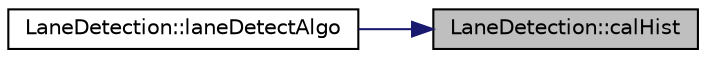 digraph "LaneDetection::calHist"
{
 // LATEX_PDF_SIZE
  edge [fontname="Helvetica",fontsize="10",labelfontname="Helvetica",labelfontsize="10"];
  node [fontname="Helvetica",fontsize="10",shape=record];
  rankdir="RL";
  Node1 [label="LaneDetection::calHist",height=0.2,width=0.4,color="black", fillcolor="grey75", style="filled", fontcolor="black",tooltip="Creates a histogram of the number of white pixels per column."];
  Node1 -> Node2 [dir="back",color="midnightblue",fontsize="10",style="solid",fontname="Helvetica"];
  Node2 [label="LaneDetection::laneDetectAlgo",height=0.2,width=0.4,color="black", fillcolor="white", style="filled",URL="$class_lane_detection.html#a0f67f11589b578831c55018f374ee354",tooltip="Main function executing the preprocessing routine and calling necessary functions for detecting lanes..."];
}
